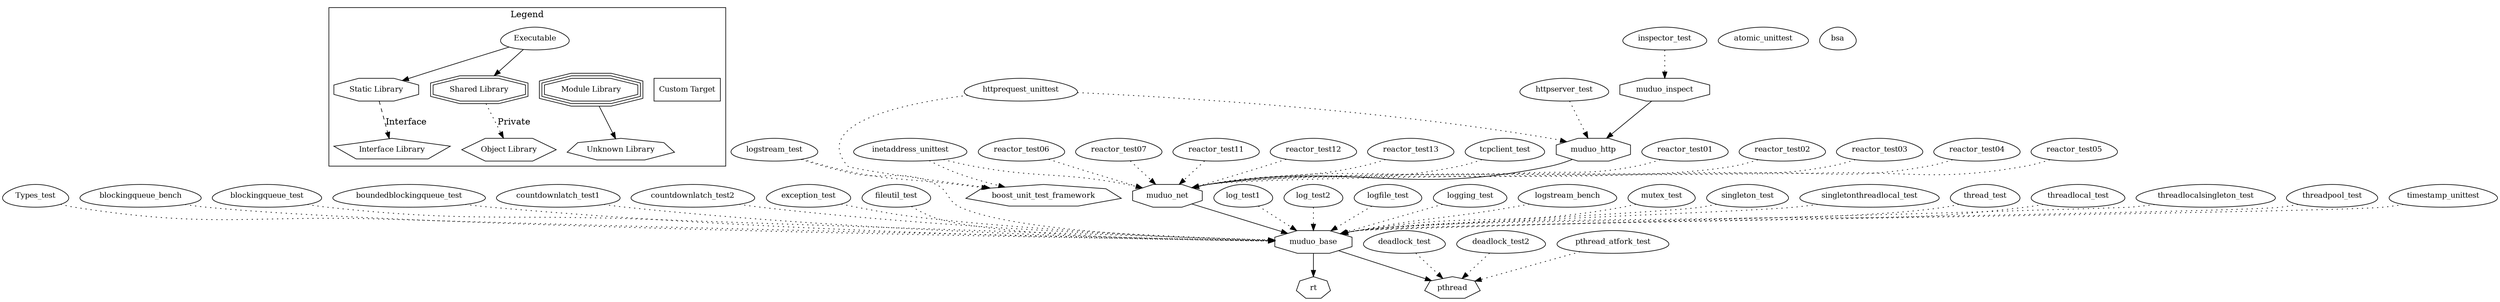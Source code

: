 digraph "muduo" {
node [
  fontsize = "12"
];
subgraph clusterLegend {
  label = "Legend";
  color = black;
  edge [ style = invis ];
  legendNode0 [ label = "Executable", shape = egg ];
  legendNode1 [ label = "Static Library", shape = octagon ];
  legendNode2 [ label = "Shared Library", shape = doubleoctagon ];
  legendNode3 [ label = "Module Library", shape = tripleoctagon ];
  legendNode4 [ label = "Interface Library", shape = pentagon ];
  legendNode5 [ label = "Object Library", shape = hexagon ];
  legendNode6 [ label = "Unknown Library", shape = septagon ];
  legendNode7 [ label = "Custom Target", shape = box ];
  legendNode0 -> legendNode1 [ style = solid ];
  legendNode0 -> legendNode2 [ style = solid ];
  legendNode0 -> legendNode3;
  legendNode1 -> legendNode4 [ label = "Interface", style = dashed ];
  legendNode2 -> legendNode5 [ label = "Private", style = dotted ];
  legendNode3 -> legendNode6 [ style = solid ];
  legendNode0 -> legendNode7;
}
    "node0" [ label = "Types_test", shape = egg ];
    "node1" [ label = "muduo_base", shape = octagon ];
    "node2" [ label = "pthread", shape = septagon ];
    "node1" -> "node2"  // muduo_base -> pthread
    "node3" [ label = "rt", shape = septagon ];
    "node1" -> "node3"  // muduo_base -> rt
    "node0" -> "node1" [ style = dotted ] // Types_test -> muduo_base
    "node4" [ label = "atomic_unittest", shape = egg ];
    "node5" [ label = "blockingqueue_bench", shape = egg ];
    "node5" -> "node1" [ style = dotted ] // blockingqueue_bench -> muduo_base
    "node6" [ label = "blockingqueue_test", shape = egg ];
    "node6" -> "node1" [ style = dotted ] // blockingqueue_test -> muduo_base
    "node7" [ label = "boundedblockingqueue_test", shape = egg ];
    "node7" -> "node1" [ style = dotted ] // boundedblockingqueue_test -> muduo_base
    "node8" [ label = "bsa", shape = egg ];
    "node9" [ label = "countdownlatch_test1", shape = egg ];
    "node9" -> "node1" [ style = dotted ] // countdownlatch_test1 -> muduo_base
    "node10" [ label = "countdownlatch_test2", shape = egg ];
    "node10" -> "node1" [ style = dotted ] // countdownlatch_test2 -> muduo_base
    "node11" [ label = "deadlock_test", shape = egg ];
    "node11" -> "node2" [ style = dotted ] // deadlock_test -> pthread
    "node12" [ label = "deadlock_test2", shape = egg ];
    "node12" -> "node2" [ style = dotted ] // deadlock_test2 -> pthread
    "node13" [ label = "exception_test", shape = egg ];
    "node13" -> "node1" [ style = dotted ] // exception_test -> muduo_base
    "node14" [ label = "fileutil_test", shape = egg ];
    "node14" -> "node1" [ style = dotted ] // fileutil_test -> muduo_base
    "node15" [ label = "httprequest_unittest", shape = egg ];
    "node16" [ label = "boost_unit_test_framework", shape = septagon ];
    "node15" -> "node16" [ style = dotted ] // httprequest_unittest -> boost_unit_test_framework
    "node17" [ label = "muduo_http", shape = octagon ];
    "node18" [ label = "muduo_net", shape = octagon ];
    "node18" -> "node1"  // muduo_net -> muduo_base
    "node17" -> "node18"  // muduo_http -> muduo_net
    "node15" -> "node17" [ style = dotted ] // httprequest_unittest -> muduo_http
    "node19" [ label = "httpserver_test", shape = egg ];
    "node19" -> "node17" [ style = dotted ] // httpserver_test -> muduo_http
    "node20" [ label = "inetaddress_unittest", shape = egg ];
    "node20" -> "node16" [ style = dotted ] // inetaddress_unittest -> boost_unit_test_framework
    "node20" -> "node18" [ style = dotted ] // inetaddress_unittest -> muduo_net
    "node21" [ label = "inspector_test", shape = egg ];
    "node22" [ label = "muduo_inspect", shape = octagon ];
    "node22" -> "node17"  // muduo_inspect -> muduo_http
    "node21" -> "node22" [ style = dotted ] // inspector_test -> muduo_inspect
    "node23" [ label = "log_test1", shape = egg ];
    "node23" -> "node1" [ style = dotted ] // log_test1 -> muduo_base
    "node24" [ label = "log_test2", shape = egg ];
    "node24" -> "node1" [ style = dotted ] // log_test2 -> muduo_base
    "node25" [ label = "logfile_test", shape = egg ];
    "node25" -> "node1" [ style = dotted ] // logfile_test -> muduo_base
    "node26" [ label = "logging_test", shape = egg ];
    "node26" -> "node1" [ style = dotted ] // logging_test -> muduo_base
    "node27" [ label = "logstream_bench", shape = egg ];
    "node27" -> "node1" [ style = dotted ] // logstream_bench -> muduo_base
    "node28" [ label = "logstream_test", shape = egg ];
    "node28" -> "node16" [ style = dotted ] // logstream_test -> boost_unit_test_framework
    "node28" -> "node1" [ style = dotted ] // logstream_test -> muduo_base
    "node29" [ label = "mutex_test", shape = egg ];
    "node29" -> "node1" [ style = dotted ] // mutex_test -> muduo_base
    "node30" [ label = "pthread_atfork_test", shape = egg ];
    "node30" -> "node2" [ style = dotted ] // pthread_atfork_test -> pthread
    "node31" [ label = "reactor_test01", shape = egg ];
    "node31" -> "node18" [ style = dotted ] // reactor_test01 -> muduo_net
    "node32" [ label = "reactor_test02", shape = egg ];
    "node32" -> "node18" [ style = dotted ] // reactor_test02 -> muduo_net
    "node33" [ label = "reactor_test03", shape = egg ];
    "node33" -> "node18" [ style = dotted ] // reactor_test03 -> muduo_net
    "node34" [ label = "reactor_test04", shape = egg ];
    "node34" -> "node18" [ style = dotted ] // reactor_test04 -> muduo_net
    "node35" [ label = "reactor_test05", shape = egg ];
    "node35" -> "node18" [ style = dotted ] // reactor_test05 -> muduo_net
    "node36" [ label = "reactor_test06", shape = egg ];
    "node36" -> "node18" [ style = dotted ] // reactor_test06 -> muduo_net
    "node37" [ label = "reactor_test07", shape = egg ];
    "node37" -> "node18" [ style = dotted ] // reactor_test07 -> muduo_net
    "node38" [ label = "reactor_test11", shape = egg ];
    "node38" -> "node18" [ style = dotted ] // reactor_test11 -> muduo_net
    "node39" [ label = "reactor_test12", shape = egg ];
    "node39" -> "node18" [ style = dotted ] // reactor_test12 -> muduo_net
    "node40" [ label = "reactor_test13", shape = egg ];
    "node40" -> "node18" [ style = dotted ] // reactor_test13 -> muduo_net
    "node41" [ label = "singleton_test", shape = egg ];
    "node41" -> "node1" [ style = dotted ] // singleton_test -> muduo_base
    "node42" [ label = "singletonthreadlocal_test", shape = egg ];
    "node42" -> "node1" [ style = dotted ] // singletonthreadlocal_test -> muduo_base
    "node43" [ label = "tcpclient_test", shape = egg ];
    "node43" -> "node18" [ style = dotted ] // tcpclient_test -> muduo_net
    "node44" [ label = "thread_test", shape = egg ];
    "node44" -> "node1" [ style = dotted ] // thread_test -> muduo_base
    "node45" [ label = "threadlocal_test", shape = egg ];
    "node45" -> "node1" [ style = dotted ] // threadlocal_test -> muduo_base
    "node46" [ label = "threadlocalsingleton_test", shape = egg ];
    "node46" -> "node1" [ style = dotted ] // threadlocalsingleton_test -> muduo_base
    "node47" [ label = "threadpool_test", shape = egg ];
    "node47" -> "node1" [ style = dotted ] // threadpool_test -> muduo_base
    "node48" [ label = "timestamp_unittest", shape = egg ];
    "node48" -> "node1" [ style = dotted ] // timestamp_unittest -> muduo_base
}
